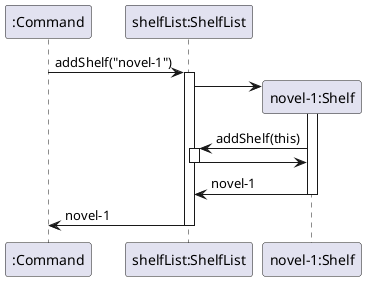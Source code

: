 @startuml

participant ":Command" as command
participant "shelfList:ShelfList" as shelfList
participant "novel-1:Shelf" as shelf
command -> shelfList: addShelf("novel-1")
activate shelfList
shelfList -> shelf**
activate shelf
shelf -> shelfList:addShelf(this)
activate shelfList
shelfList -> shelf
deactivate
shelf -> shelfList: novel-1
deactivate
shelfList -> command: novel-1
deactivate

@enduml

PlantUML version 1.2021.11(Sat Oct 02 21:26:11 SGT 2021)
(GPL source distribution)
Java Runtime: OpenJDK Runtime Environment
JVM: OpenJDK 64-Bit Server VM
Default Encoding: UTF-8
Language: zh
Country: SG